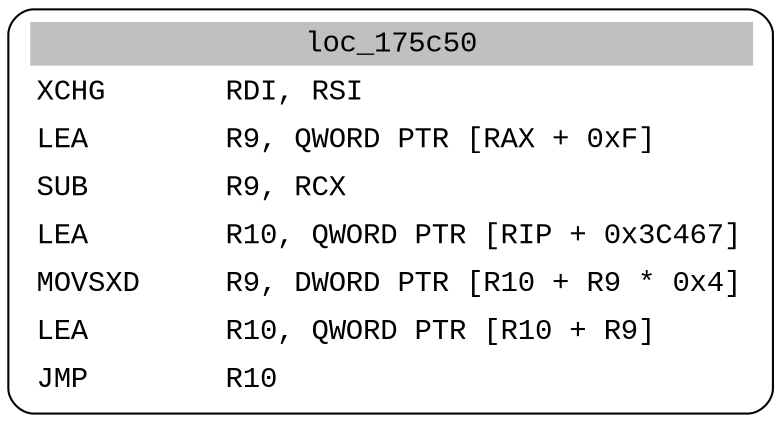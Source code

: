 digraph asm_graph {
1941 [
shape="Mrecord" fontname="Courier New"label =<<table border="0" cellborder="0" cellpadding="3"><tr><td align="center" colspan="2" bgcolor="grey">loc_175c50</td></tr><tr><td align="left">XCHG       RDI, RSI</td></tr><tr><td align="left">LEA        R9, QWORD PTR [RAX + 0xF]</td></tr><tr><td align="left">SUB        R9, RCX</td></tr><tr><td align="left">LEA        R10, QWORD PTR [RIP + 0x3C467]</td></tr><tr><td align="left">MOVSXD     R9, DWORD PTR [R10 + R9 * 0x4]</td></tr><tr><td align="left">LEA        R10, QWORD PTR [R10 + R9]</td></tr><tr><td align="left">JMP        R10</td></tr></table>> ];
}